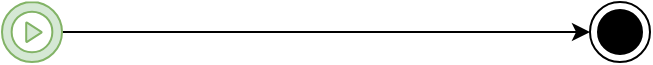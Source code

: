 <mxfile version="21.6.1" type="device">
  <diagram name="DecFlow" id="ZKJf7fI8kX8jAXk52elV">
    <mxGraphModel dx="675" dy="394" grid="1" gridSize="10" guides="1" tooltips="1" connect="1" arrows="1" fold="1" page="1" pageScale="1" pageWidth="827" pageHeight="1169" math="0" shadow="0">
      <root>
        <mxCell id="0" />
        <mxCell id="1" parent="0" />
        <mxCell id="pjHpdQmLLmTBc14S7H1v-3" style="edgeStyle=orthogonalEdgeStyle;rounded=0;orthogonalLoop=1;jettySize=auto;html=1;" edge="1" parent="1" source="pjHpdQmLLmTBc14S7H1v-1" target="pjHpdQmLLmTBc14S7H1v-2">
          <mxGeometry relative="1" as="geometry" />
        </mxCell>
        <mxCell id="pjHpdQmLLmTBc14S7H1v-1" value="" style="sketch=0;html=1;aspect=fixed;strokeColor=#82b366;shadow=0;fillColor=#d5e8d4;verticalAlign=top;labelPosition=center;verticalLabelPosition=bottom;shape=mxgraph.gcp2.play_start" vertex="1" parent="1">
          <mxGeometry x="90" y="160" width="30" height="30" as="geometry" />
        </mxCell>
        <mxCell id="pjHpdQmLLmTBc14S7H1v-2" value="" style="ellipse;html=1;shape=endState;fillColor=strokeColor;" vertex="1" parent="1">
          <mxGeometry x="384" y="160" width="30" height="30" as="geometry" />
        </mxCell>
      </root>
    </mxGraphModel>
  </diagram>
</mxfile>
